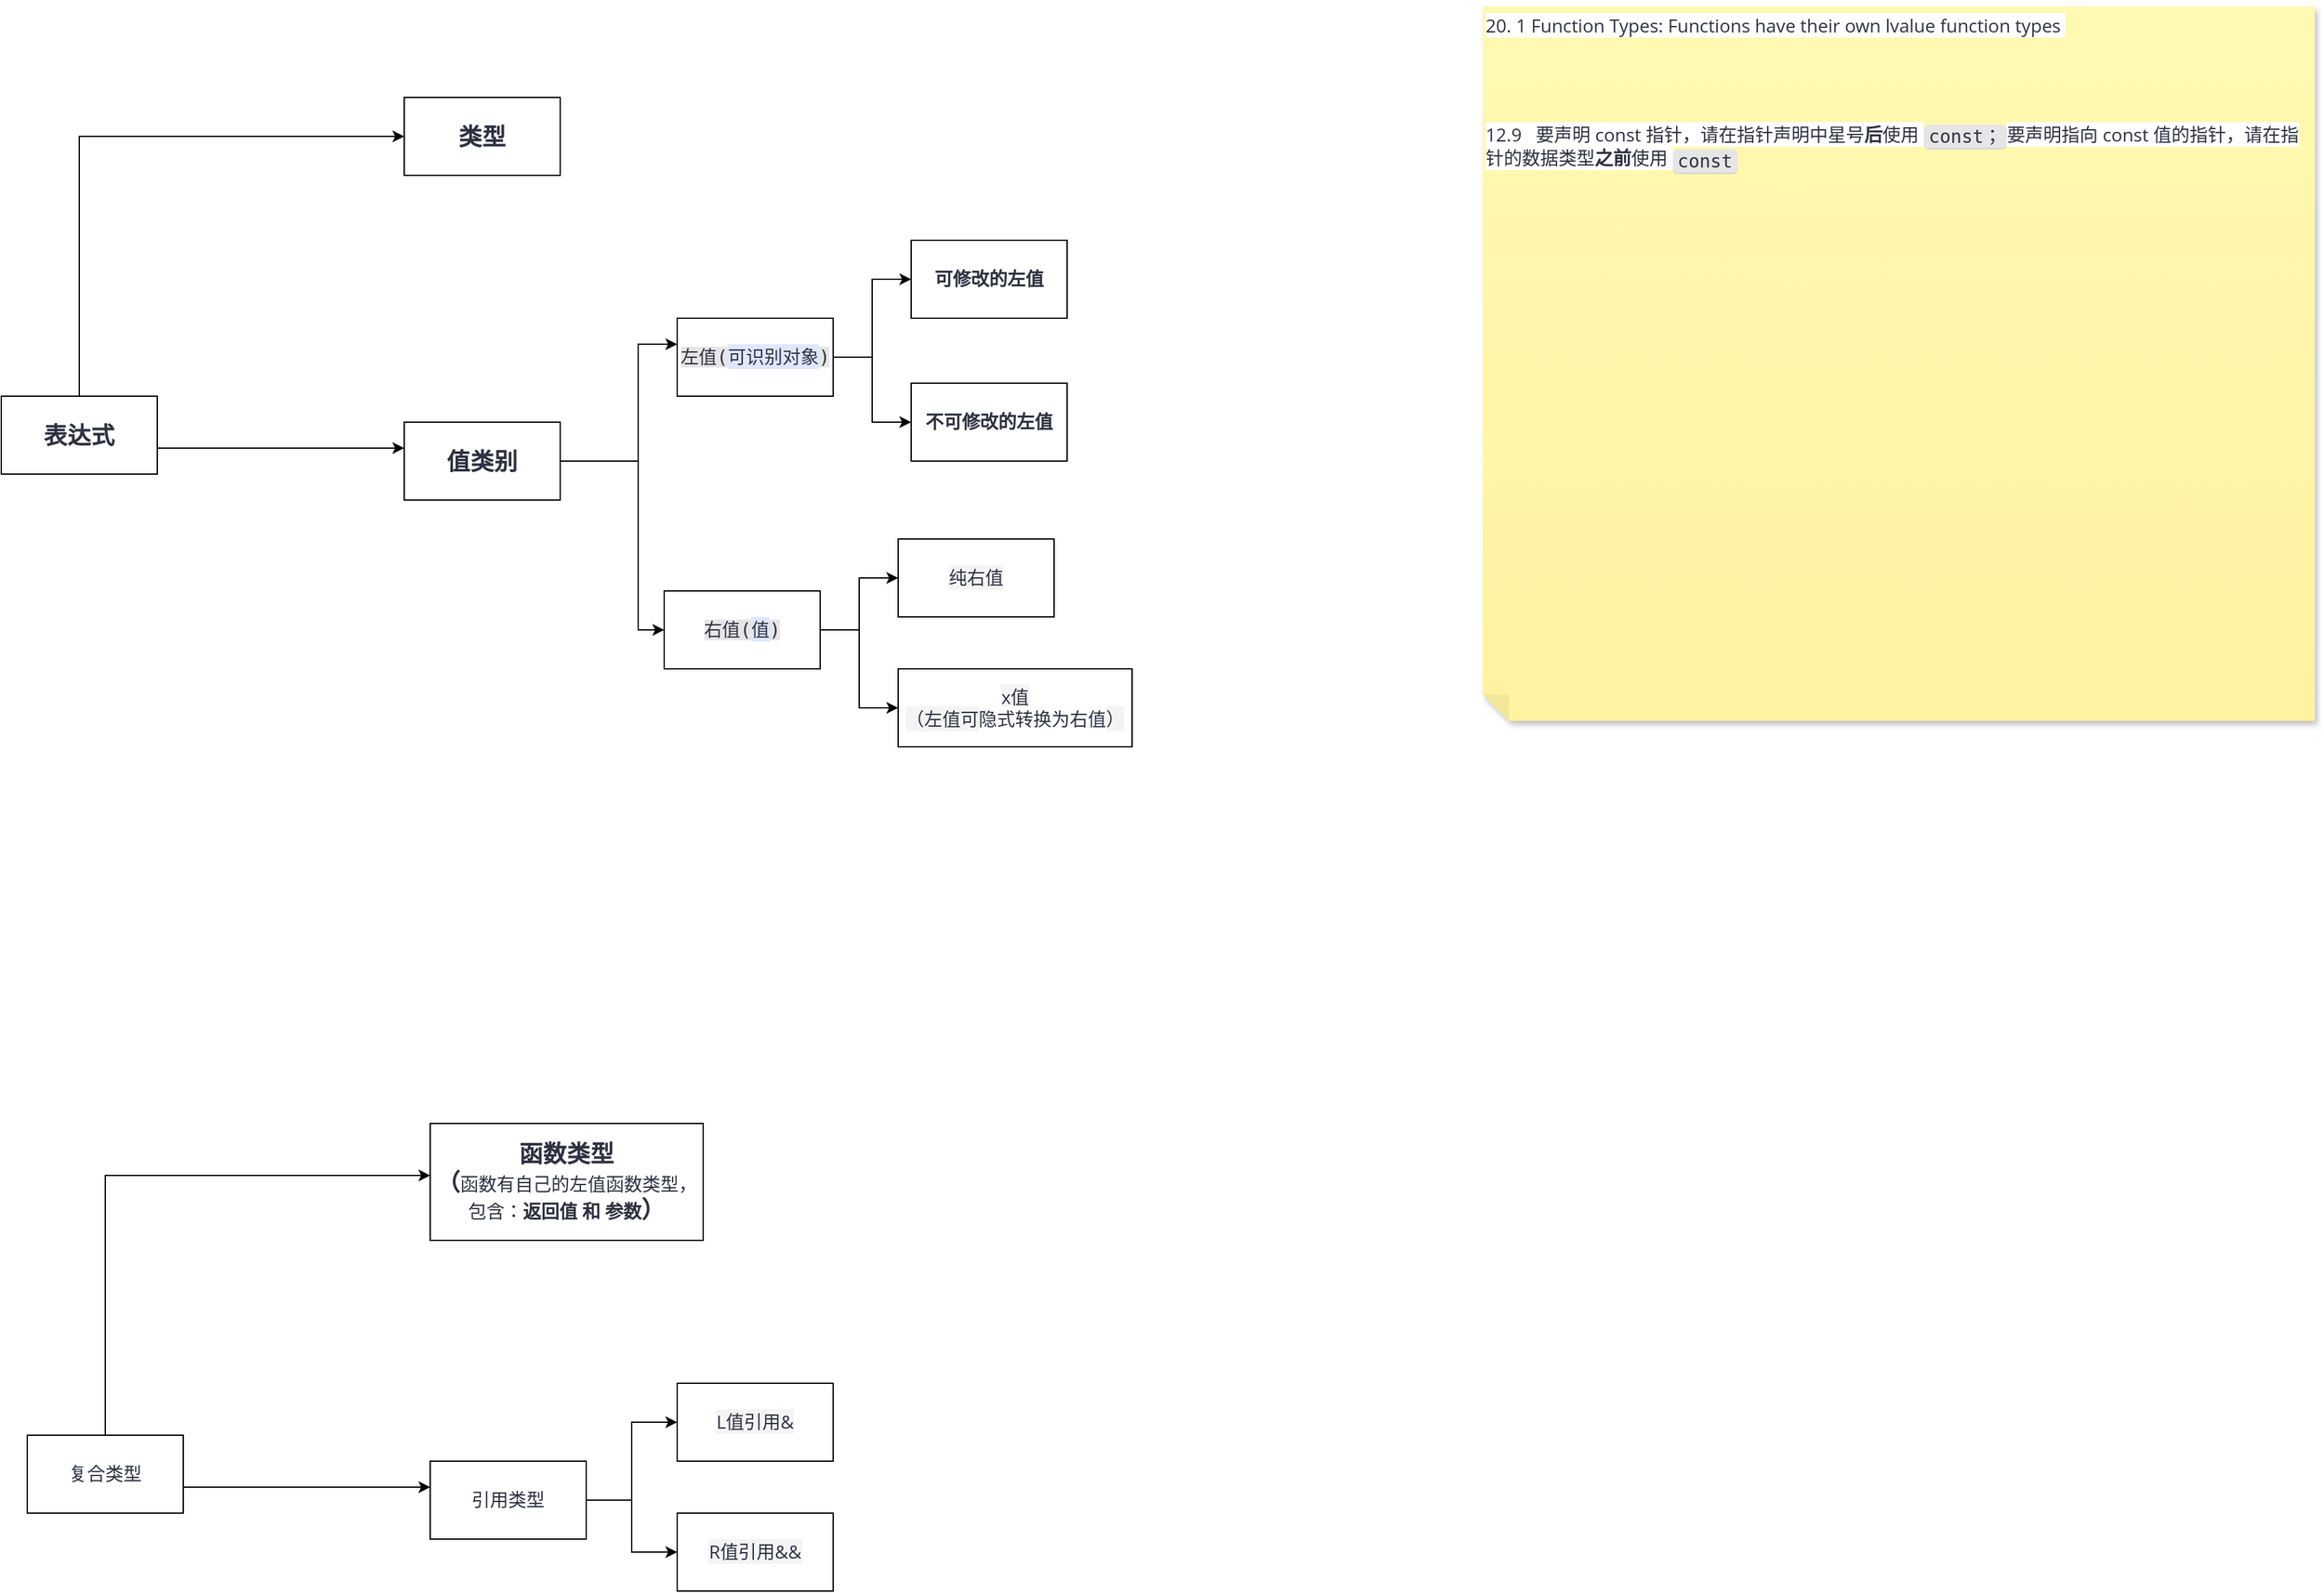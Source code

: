 <mxfile version="24.8.4">
  <diagram name="第 1 页" id="zCJwgfAlIP9obnGPYDEz">
    <mxGraphModel dx="1434" dy="746" grid="1" gridSize="10" guides="1" tooltips="1" connect="1" arrows="1" fold="1" page="1" pageScale="1" pageWidth="827" pageHeight="1169" math="0" shadow="0">
      <root>
        <mxCell id="0" />
        <mxCell id="1" parent="0" />
        <mxCell id="oGX236ngwEXMZTwFb6us-2" style="edgeStyle=orthogonalEdgeStyle;rounded=0;orthogonalLoop=1;jettySize=auto;html=1;" parent="1" source="oGX236ngwEXMZTwFb6us-1" target="oGX236ngwEXMZTwFb6us-4" edge="1">
          <mxGeometry relative="1" as="geometry">
            <mxPoint x="480" y="230" as="targetPoint" />
            <Array as="points">
              <mxPoint x="180" y="260" />
            </Array>
          </mxGeometry>
        </mxCell>
        <mxCell id="oGX236ngwEXMZTwFb6us-3" style="edgeStyle=orthogonalEdgeStyle;rounded=0;orthogonalLoop=1;jettySize=auto;html=1;" parent="1" source="oGX236ngwEXMZTwFb6us-1" target="oGX236ngwEXMZTwFb6us-5" edge="1">
          <mxGeometry relative="1" as="geometry">
            <mxPoint x="480" y="300" as="targetPoint" />
            <Array as="points">
              <mxPoint x="300" y="500" />
              <mxPoint x="300" y="500" />
            </Array>
          </mxGeometry>
        </mxCell>
        <mxCell id="oGX236ngwEXMZTwFb6us-1" value="&lt;span style=&quot;color: rgb(45, 49, 64); font-family: &amp;quot;Open Sans&amp;quot;; font-size: 18px; font-weight: 700; letter-spacing: 0.25px; text-align: start; background-color: rgb(255, 255, 255);&quot;&gt;表达式&lt;/span&gt;" style="rounded=0;whiteSpace=wrap;html=1;" parent="1" vertex="1">
          <mxGeometry x="120" y="460" width="120" height="60" as="geometry" />
        </mxCell>
        <mxCell id="oGX236ngwEXMZTwFb6us-4" value="&lt;span style=&quot;color: rgb(45, 49, 64); font-family: &amp;quot;Open Sans&amp;quot;; font-size: 18px; font-weight: 700; letter-spacing: 0.25px; text-align: start; background-color: rgb(255, 255, 255);&quot;&gt;类型&lt;/span&gt;" style="rounded=0;whiteSpace=wrap;html=1;" parent="1" vertex="1">
          <mxGeometry x="430" y="230" width="120" height="60" as="geometry" />
        </mxCell>
        <mxCell id="oGX236ngwEXMZTwFb6us-7" value="" style="edgeStyle=orthogonalEdgeStyle;rounded=0;orthogonalLoop=1;jettySize=auto;html=1;" parent="1" source="oGX236ngwEXMZTwFb6us-5" target="oGX236ngwEXMZTwFb6us-6" edge="1">
          <mxGeometry relative="1" as="geometry">
            <Array as="points">
              <mxPoint x="610" y="510" />
              <mxPoint x="610" y="420" />
            </Array>
          </mxGeometry>
        </mxCell>
        <mxCell id="oGX236ngwEXMZTwFb6us-9" value="" style="edgeStyle=orthogonalEdgeStyle;rounded=0;orthogonalLoop=1;jettySize=auto;html=1;" parent="1" source="oGX236ngwEXMZTwFb6us-5" target="oGX236ngwEXMZTwFb6us-8" edge="1">
          <mxGeometry relative="1" as="geometry">
            <Array as="points">
              <mxPoint x="610" y="510" />
              <mxPoint x="610" y="640" />
            </Array>
          </mxGeometry>
        </mxCell>
        <mxCell id="oGX236ngwEXMZTwFb6us-5" value="&lt;span style=&quot;color: rgb(45, 49, 64); font-family: &amp;quot;Open Sans&amp;quot;; font-size: 18px; font-weight: 700; letter-spacing: 0.25px; text-align: start; background-color: rgb(255, 255, 255);&quot;&gt;值类别&lt;/span&gt;" style="rounded=0;whiteSpace=wrap;html=1;" parent="1" vertex="1">
          <mxGeometry x="430" y="480" width="120" height="60" as="geometry" />
        </mxCell>
        <mxCell id="oGX236ngwEXMZTwFb6us-11" value="" style="edgeStyle=orthogonalEdgeStyle;rounded=0;orthogonalLoop=1;jettySize=auto;html=1;" parent="1" source="oGX236ngwEXMZTwFb6us-6" target="oGX236ngwEXMZTwFb6us-10" edge="1">
          <mxGeometry relative="1" as="geometry" />
        </mxCell>
        <mxCell id="oGX236ngwEXMZTwFb6us-13" value="" style="edgeStyle=orthogonalEdgeStyle;rounded=0;orthogonalLoop=1;jettySize=auto;html=1;" parent="1" source="oGX236ngwEXMZTwFb6us-6" target="oGX236ngwEXMZTwFb6us-12" edge="1">
          <mxGeometry relative="1" as="geometry" />
        </mxCell>
        <mxCell id="oGX236ngwEXMZTwFb6us-6" value="&lt;span style=&quot;color: rgb(45, 49, 64); font-family: Monaco, Consolas, &amp;quot;Andale Mono&amp;quot;, &amp;quot;DejaVu Sans Mono&amp;quot;, monospace; font-size: 14px; text-align: start; background-color: rgb(230, 230, 230);&quot;&gt;左值(&lt;/span&gt;&lt;span style=&quot;color: rgb(45, 49, 64); font-family: &amp;quot;Open Sans&amp;quot;; font-size: 14px; text-align: start; background-color: rgb(223, 231, 255);&quot;&gt;可识别对象&lt;/span&gt;&lt;span style=&quot;color: rgb(45, 49, 64); font-family: Monaco, Consolas, &amp;quot;Andale Mono&amp;quot;, &amp;quot;DejaVu Sans Mono&amp;quot;, monospace; font-size: 14px; text-align: start; background-color: rgb(230, 230, 230);&quot;&gt;)&lt;/span&gt;" style="rounded=0;whiteSpace=wrap;html=1;" parent="1" vertex="1">
          <mxGeometry x="640" y="400" width="120" height="60" as="geometry" />
        </mxCell>
        <mxCell id="oGX236ngwEXMZTwFb6us-15" value="" style="edgeStyle=orthogonalEdgeStyle;rounded=0;orthogonalLoop=1;jettySize=auto;html=1;" parent="1" source="oGX236ngwEXMZTwFb6us-8" target="oGX236ngwEXMZTwFb6us-14" edge="1">
          <mxGeometry relative="1" as="geometry" />
        </mxCell>
        <mxCell id="oGX236ngwEXMZTwFb6us-17" value="" style="edgeStyle=orthogonalEdgeStyle;rounded=0;orthogonalLoop=1;jettySize=auto;html=1;" parent="1" source="oGX236ngwEXMZTwFb6us-8" target="oGX236ngwEXMZTwFb6us-16" edge="1">
          <mxGeometry relative="1" as="geometry" />
        </mxCell>
        <mxCell id="oGX236ngwEXMZTwFb6us-8" value="&lt;span style=&quot;color: rgb(45, 49, 64); font-family: Monaco, Consolas, &amp;quot;Andale Mono&amp;quot;, &amp;quot;DejaVu Sans Mono&amp;quot;, monospace; font-size: 14px; text-align: start; background-color: rgb(230, 230, 230);&quot;&gt;右值(&lt;/span&gt;&lt;span style=&quot;color: rgb(45, 49, 64); font-family: &amp;quot;Open Sans&amp;quot;; font-size: 14px; text-align: start; background-color: rgb(223, 231, 255);&quot;&gt;值&lt;/span&gt;&lt;span style=&quot;color: rgb(45, 49, 64); font-family: Monaco, Consolas, &amp;quot;Andale Mono&amp;quot;, &amp;quot;DejaVu Sans Mono&amp;quot;, monospace; font-size: 14px; text-align: start; background-color: rgb(230, 230, 230);&quot;&gt;)&lt;/span&gt;" style="rounded=0;whiteSpace=wrap;html=1;" parent="1" vertex="1">
          <mxGeometry x="630" y="610" width="120" height="60" as="geometry" />
        </mxCell>
        <mxCell id="oGX236ngwEXMZTwFb6us-10" value="&lt;strong style=&quot;box-sizing: inherit; margin: 0px; padding: 0px; border: 0px; font-variant-numeric: inherit; font-variant-east-asian: inherit; font-variant-alternates: inherit; font-variant-position: inherit; font-stretch: inherit; font-size: 14px; line-height: inherit; font-family: &amp;quot;Open Sans&amp;quot;; font-optical-sizing: inherit; font-size-adjust: inherit; font-kerning: inherit; font-feature-settings: inherit; font-variation-settings: inherit; color: rgb(45, 49, 64); text-align: start; background-color: rgb(255, 255, 255);&quot; data-immersive-translate-walked=&quot;97a51d90-85dc-41e9-87ce-aa57213af31a&quot;&gt;可修改的左值&lt;/strong&gt;" style="rounded=0;whiteSpace=wrap;html=1;" parent="1" vertex="1">
          <mxGeometry x="820" y="340" width="120" height="60" as="geometry" />
        </mxCell>
        <mxCell id="oGX236ngwEXMZTwFb6us-12" value="&lt;strong style=&quot;box-sizing: inherit; margin: 0px; padding: 0px; border: 0px; font-variant-numeric: inherit; font-variant-east-asian: inherit; font-variant-alternates: inherit; font-variant-position: inherit; font-stretch: inherit; font-size: 14px; line-height: inherit; font-family: &amp;quot;Open Sans&amp;quot;; font-optical-sizing: inherit; font-size-adjust: inherit; font-kerning: inherit; font-feature-settings: inherit; font-variation-settings: inherit; color: rgb(45, 49, 64); text-align: start; background-color: rgb(255, 255, 255);&quot; data-immersive-translate-walked=&quot;97a51d90-85dc-41e9-87ce-aa57213af31a&quot;&gt;不可修改的左值&lt;/strong&gt;" style="rounded=0;whiteSpace=wrap;html=1;" parent="1" vertex="1">
          <mxGeometry x="820" y="450" width="120" height="60" as="geometry" />
        </mxCell>
        <mxCell id="oGX236ngwEXMZTwFb6us-14" value="&lt;span style=&quot;color: rgb(45, 49, 64); font-family: &amp;quot;Open Sans&amp;quot;; font-size: 14px; text-align: start; background-color: rgb(244, 244, 244);&quot;&gt;纯右值&lt;/span&gt;" style="rounded=0;whiteSpace=wrap;html=1;" parent="1" vertex="1">
          <mxGeometry x="810" y="570" width="120" height="60" as="geometry" />
        </mxCell>
        <mxCell id="oGX236ngwEXMZTwFb6us-16" value="&lt;span style=&quot;color: rgb(45, 49, 64); font-family: &amp;quot;Open Sans&amp;quot;; font-size: 14px; text-align: start; background-color: rgb(244, 244, 244);&quot;&gt;x值&lt;/span&gt;&lt;div&gt;&lt;span style=&quot;color: rgb(45, 49, 64); font-family: &amp;quot;Open Sans&amp;quot;; font-size: 14px; text-align: start; background-color: rgb(244, 244, 244);&quot;&gt;（左值可&lt;/span&gt;&lt;span style=&quot;background-color: rgb(255, 255, 255); color: rgb(45, 49, 64); font-family: &amp;quot;Open Sans&amp;quot;; font-size: 14px; text-align: start;&quot;&gt;隐式转换为右值&lt;/span&gt;&lt;span style=&quot;background-color: rgb(244, 244, 244); color: rgb(45, 49, 64); font-family: &amp;quot;Open Sans&amp;quot;; font-size: 14px; text-align: start;&quot;&gt;）&lt;/span&gt;&lt;/div&gt;" style="rounded=0;whiteSpace=wrap;html=1;" parent="1" vertex="1">
          <mxGeometry x="810" y="670" width="180" height="60" as="geometry" />
        </mxCell>
        <mxCell id="rQ7jleubQa4jrmGbAYu6-3" value="&lt;font face=&quot;Open Sans&quot; color=&quot;#2d3140&quot;&gt;&lt;span style=&quot;font-size: 14px; background-color: rgb(255, 255, 255);&quot;&gt;20. 1 Function Types: Functions have their own lvalue function types&amp;nbsp;&lt;br&gt;&lt;br&gt;&lt;br&gt;&lt;br&gt;&lt;br&gt;12.9&amp;nbsp; &amp;nbsp;&lt;/span&gt;&lt;/font&gt;&lt;span style=&quot;color: rgb(45, 49, 64); font-family: &amp;quot;Open Sans&amp;quot;; font-size: 14px; background-color: rgb(255, 255, 255);&quot;&gt;要声明 const 指针，请在指针声明中星号&lt;b&gt;后&lt;/b&gt;使用&amp;nbsp;&lt;/span&gt;&lt;code style=&quot;box-sizing: inherit; margin: 0px; padding: 1px 4px; border: 0px; font-variant-numeric: inherit; font-variant-east-asian: inherit; font-variant-alternates: inherit; font-variant-position: inherit; font-stretch: inherit; font-size: 14px; line-height: inherit; font-family: Monaco, Consolas, &amp;quot;Andale Mono&amp;quot;, &amp;quot;DejaVu Sans Mono&amp;quot;, monospace; font-optical-sizing: inherit; font-size-adjust: inherit; font-kerning: inherit; font-feature-settings: inherit; font-variation-settings: inherit; overflow: auto; vertical-align: middle; background-color: rgb(230, 230, 230); border-radius: 4px; box-shadow: rgb(212, 212, 212) 0px 1px; color: rgb(45, 49, 64);&quot; data-immersive-translate-walked=&quot;1f2cb60a-0e9e-448f-9b1c-8a35acca966f&quot;&gt;const；&lt;/code&gt;&lt;span style=&quot;color: rgb(45, 49, 64); font-family: &amp;quot;Open Sans&amp;quot;; font-size: 14px; background-color: rgb(255, 255, 255);&quot;&gt;要声明指向 const 值的指针，请在指针的数据类型&lt;b&gt;之前&lt;/b&gt;使用&amp;nbsp;&lt;/span&gt;&lt;code style=&quot;box-sizing: inherit; margin: 0px; padding: 1px 4px; border: 0px; font-variant-numeric: inherit; font-variant-east-asian: inherit; font-variant-alternates: inherit; font-variant-position: inherit; font-stretch: inherit; font-size: 14px; line-height: inherit; font-family: Monaco, Consolas, &amp;quot;Andale Mono&amp;quot;, &amp;quot;DejaVu Sans Mono&amp;quot;, monospace; font-optical-sizing: inherit; font-size-adjust: inherit; font-kerning: inherit; font-feature-settings: inherit; font-variation-settings: inherit; overflow: auto; vertical-align: middle; background-color: rgb(230, 230, 230); border-radius: 4px; box-shadow: rgb(212, 212, 212) 0px 1px; color: rgb(45, 49, 64);&quot; data-immersive-translate-walked=&quot;1f2cb60a-0e9e-448f-9b1c-8a35acca966f&quot;&gt;const&lt;/code&gt;" style="shape=note;whiteSpace=wrap;html=1;backgroundOutline=1;fontColor=#000000;darkOpacity=0.05;fillColor=#FFF9B2;strokeColor=none;fillStyle=solid;direction=west;gradientDirection=north;gradientColor=#FFF2A1;shadow=1;size=20;pointerEvents=1;align=left;horizontal=1;verticalAlign=top;" vertex="1" parent="1">
          <mxGeometry x="1260" y="160" width="640" height="550" as="geometry" />
        </mxCell>
        <mxCell id="rQ7jleubQa4jrmGbAYu6-4" style="edgeStyle=orthogonalEdgeStyle;rounded=0;orthogonalLoop=1;jettySize=auto;html=1;" edge="1" parent="1" source="rQ7jleubQa4jrmGbAYu6-6" target="rQ7jleubQa4jrmGbAYu6-7">
          <mxGeometry relative="1" as="geometry">
            <mxPoint x="500" y="1030" as="targetPoint" />
            <Array as="points">
              <mxPoint x="200" y="1060" />
            </Array>
          </mxGeometry>
        </mxCell>
        <mxCell id="rQ7jleubQa4jrmGbAYu6-5" style="edgeStyle=orthogonalEdgeStyle;rounded=0;orthogonalLoop=1;jettySize=auto;html=1;" edge="1" parent="1" source="rQ7jleubQa4jrmGbAYu6-6" target="rQ7jleubQa4jrmGbAYu6-10">
          <mxGeometry relative="1" as="geometry">
            <mxPoint x="500" y="1100" as="targetPoint" />
            <Array as="points">
              <mxPoint x="320" y="1300" />
              <mxPoint x="320" y="1300" />
            </Array>
          </mxGeometry>
        </mxCell>
        <mxCell id="rQ7jleubQa4jrmGbAYu6-6" value="&lt;span style=&quot;color: rgb(45, 49, 64); font-family: &amp;quot;Open Sans&amp;quot;; font-size: 14px; text-align: start; background-color: rgb(255, 255, 255);&quot;&gt;复合类型&lt;/span&gt;" style="rounded=0;whiteSpace=wrap;html=1;" vertex="1" parent="1">
          <mxGeometry x="140" y="1260" width="120" height="60" as="geometry" />
        </mxCell>
        <mxCell id="rQ7jleubQa4jrmGbAYu6-7" value="&lt;span style=&quot;color: rgb(45, 49, 64); font-family: &amp;quot;Open Sans&amp;quot;; font-size: 18px; font-weight: 700; letter-spacing: 0.25px; text-align: start; background-color: rgb(255, 255, 255);&quot;&gt;函数类型&lt;/span&gt;&lt;div&gt;&lt;span style=&quot;color: rgb(45, 49, 64); font-family: &amp;quot;Open Sans&amp;quot;; font-size: 18px; font-weight: 700; letter-spacing: 0.25px; text-align: start; background-color: rgb(255, 255, 255);&quot;&gt;（&lt;/span&gt;&lt;span style=&quot;background-color: rgb(255, 255, 255); color: rgb(45, 49, 64); font-family: &amp;quot;Open Sans&amp;quot;; font-size: 14px; text-align: start;&quot;&gt;函数有自己的左值函数类型，包含：&lt;b&gt;返回值 和 参数&lt;/b&gt;&lt;/span&gt;&lt;span style=&quot;background-color: rgb(255, 255, 255); color: rgb(45, 49, 64); font-family: &amp;quot;Open Sans&amp;quot;; font-size: 18px; font-weight: 700; letter-spacing: 0.25px; text-align: start;&quot;&gt;）&lt;/span&gt;&lt;/div&gt;" style="rounded=0;whiteSpace=wrap;html=1;" vertex="1" parent="1">
          <mxGeometry x="450" y="1020" width="210" height="90" as="geometry" />
        </mxCell>
        <mxCell id="rQ7jleubQa4jrmGbAYu6-27" style="edgeStyle=orthogonalEdgeStyle;rounded=0;orthogonalLoop=1;jettySize=auto;html=1;" edge="1" parent="1" source="rQ7jleubQa4jrmGbAYu6-10" target="rQ7jleubQa4jrmGbAYu6-24">
          <mxGeometry relative="1" as="geometry" />
        </mxCell>
        <mxCell id="rQ7jleubQa4jrmGbAYu6-28" style="edgeStyle=orthogonalEdgeStyle;rounded=0;orthogonalLoop=1;jettySize=auto;html=1;" edge="1" parent="1" source="rQ7jleubQa4jrmGbAYu6-10" target="rQ7jleubQa4jrmGbAYu6-26">
          <mxGeometry relative="1" as="geometry" />
        </mxCell>
        <mxCell id="rQ7jleubQa4jrmGbAYu6-10" value="&lt;span style=&quot;color: rgb(45, 49, 64); font-family: &amp;quot;Open Sans&amp;quot;; font-size: 14px; text-align: left; background-color: rgb(255, 255, 255);&quot;&gt;引用类型&lt;/span&gt;" style="rounded=0;whiteSpace=wrap;html=1;" vertex="1" parent="1">
          <mxGeometry x="450" y="1280" width="120" height="60" as="geometry" />
        </mxCell>
        <mxCell id="rQ7jleubQa4jrmGbAYu6-24" value="&lt;span style=&quot;color: rgb(45, 49, 64); font-family: &amp;quot;Open Sans&amp;quot;; font-size: 14px; text-align: start; background-color: rgb(244, 244, 244);&quot;&gt;L值引用&amp;amp;&lt;/span&gt;" style="rounded=0;whiteSpace=wrap;html=1;" vertex="1" parent="1">
          <mxGeometry x="640" y="1220" width="120" height="60" as="geometry" />
        </mxCell>
        <mxCell id="rQ7jleubQa4jrmGbAYu6-26" value="&lt;span style=&quot;color: rgb(45, 49, 64); font-family: &amp;quot;Open Sans&amp;quot;; font-size: 14px; text-align: start; background-color: rgb(244, 244, 244);&quot;&gt;R值引用&amp;amp;&amp;amp;&lt;/span&gt;" style="rounded=0;whiteSpace=wrap;html=1;" vertex="1" parent="1">
          <mxGeometry x="640" y="1320" width="120" height="60" as="geometry" />
        </mxCell>
      </root>
    </mxGraphModel>
  </diagram>
</mxfile>
